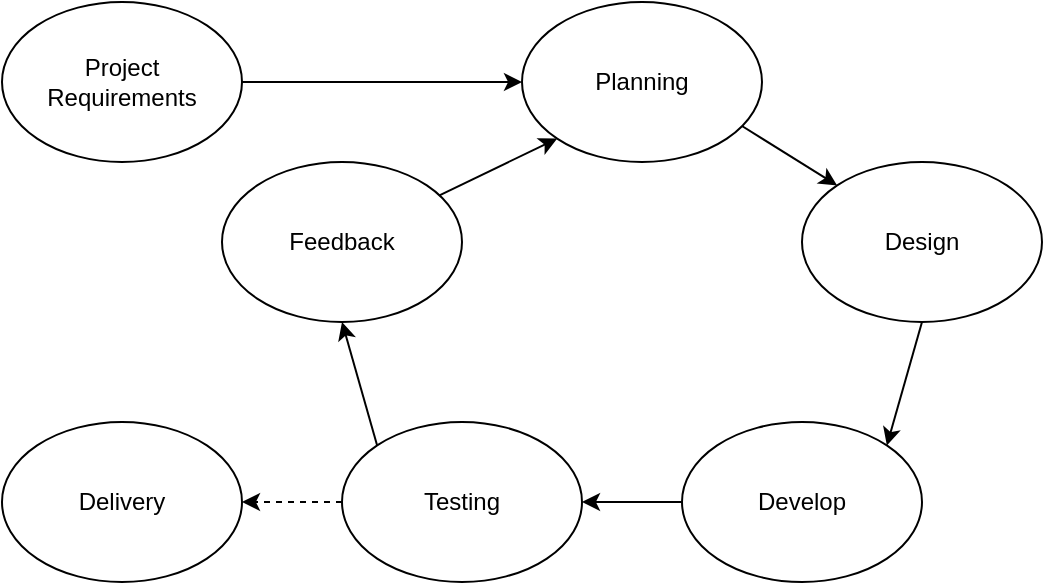 <mxfile version="21.6.1" type="device">
  <diagram name="Page-1" id="cycvBKlqxf5aqk-mUkms">
    <mxGraphModel dx="1444" dy="1590" grid="1" gridSize="10" guides="1" tooltips="1" connect="1" arrows="1" fold="1" page="1" pageScale="1" pageWidth="850" pageHeight="1100" math="0" shadow="0">
      <root>
        <mxCell id="0" />
        <mxCell id="1" parent="0" />
        <mxCell id="gUDENChZjkcXLC0sRtr2-7" value="" style="edgeStyle=orthogonalEdgeStyle;rounded=0;orthogonalLoop=1;jettySize=auto;html=1;entryX=0;entryY=0.5;entryDx=0;entryDy=0;" edge="1" parent="1" source="gUDENChZjkcXLC0sRtr2-1" target="gUDENChZjkcXLC0sRtr2-2">
          <mxGeometry relative="1" as="geometry">
            <mxPoint x="-300" y="320" as="targetPoint" />
          </mxGeometry>
        </mxCell>
        <mxCell id="gUDENChZjkcXLC0sRtr2-1" value="Project&lt;br&gt;Requirements" style="ellipse;whiteSpace=wrap;html=1;" vertex="1" parent="1">
          <mxGeometry x="-520" y="280" width="120" height="80" as="geometry" />
        </mxCell>
        <mxCell id="gUDENChZjkcXLC0sRtr2-2" value="Planning" style="ellipse;whiteSpace=wrap;html=1;" vertex="1" parent="1">
          <mxGeometry x="-260" y="280" width="120" height="80" as="geometry" />
        </mxCell>
        <mxCell id="gUDENChZjkcXLC0sRtr2-3" value="Design" style="ellipse;whiteSpace=wrap;html=1;" vertex="1" parent="1">
          <mxGeometry x="-120" y="360" width="120" height="80" as="geometry" />
        </mxCell>
        <mxCell id="gUDENChZjkcXLC0sRtr2-4" value="Feedback" style="ellipse;whiteSpace=wrap;html=1;" vertex="1" parent="1">
          <mxGeometry x="-410" y="360" width="120" height="80" as="geometry" />
        </mxCell>
        <mxCell id="gUDENChZjkcXLC0sRtr2-15" value="" style="edgeStyle=orthogonalEdgeStyle;rounded=0;orthogonalLoop=1;jettySize=auto;html=1;dashed=1;" edge="1" parent="1" source="gUDENChZjkcXLC0sRtr2-5" target="gUDENChZjkcXLC0sRtr2-14">
          <mxGeometry relative="1" as="geometry" />
        </mxCell>
        <mxCell id="gUDENChZjkcXLC0sRtr2-5" value="Testing" style="ellipse;whiteSpace=wrap;html=1;" vertex="1" parent="1">
          <mxGeometry x="-350" y="490" width="120" height="80" as="geometry" />
        </mxCell>
        <mxCell id="gUDENChZjkcXLC0sRtr2-10" value="" style="endArrow=classic;html=1;rounded=0;entryX=0;entryY=1;entryDx=0;entryDy=0;" edge="1" parent="1" source="gUDENChZjkcXLC0sRtr2-4" target="gUDENChZjkcXLC0sRtr2-2">
          <mxGeometry width="50" height="50" relative="1" as="geometry">
            <mxPoint x="-300" y="410" as="sourcePoint" />
            <mxPoint x="-250" y="360" as="targetPoint" />
          </mxGeometry>
        </mxCell>
        <mxCell id="gUDENChZjkcXLC0sRtr2-11" value="" style="endArrow=classic;html=1;rounded=0;entryX=0.5;entryY=1;entryDx=0;entryDy=0;exitX=0;exitY=0;exitDx=0;exitDy=0;" edge="1" parent="1" source="gUDENChZjkcXLC0sRtr2-5" target="gUDENChZjkcXLC0sRtr2-4">
          <mxGeometry width="50" height="50" relative="1" as="geometry">
            <mxPoint x="-250" y="540" as="sourcePoint" />
            <mxPoint x="-192" y="480" as="targetPoint" />
          </mxGeometry>
        </mxCell>
        <mxCell id="gUDENChZjkcXLC0sRtr2-12" value="" style="endArrow=classic;html=1;rounded=0;entryX=1;entryY=0;entryDx=0;entryDy=0;exitX=0.5;exitY=1;exitDx=0;exitDy=0;" edge="1" parent="1" source="gUDENChZjkcXLC0sRtr2-3" target="gUDENChZjkcXLC0sRtr2-17">
          <mxGeometry width="50" height="50" relative="1" as="geometry">
            <mxPoint x="-100" y="471" as="sourcePoint" />
            <mxPoint x="-42" y="409" as="targetPoint" />
          </mxGeometry>
        </mxCell>
        <mxCell id="gUDENChZjkcXLC0sRtr2-13" value="" style="endArrow=classic;html=1;rounded=0;entryX=0;entryY=0;entryDx=0;entryDy=0;" edge="1" parent="1" target="gUDENChZjkcXLC0sRtr2-3">
          <mxGeometry width="50" height="50" relative="1" as="geometry">
            <mxPoint x="-150" y="342" as="sourcePoint" />
            <mxPoint x="-92" y="280" as="targetPoint" />
          </mxGeometry>
        </mxCell>
        <mxCell id="gUDENChZjkcXLC0sRtr2-14" value="Delivery" style="ellipse;whiteSpace=wrap;html=1;" vertex="1" parent="1">
          <mxGeometry x="-520" y="490" width="120" height="80" as="geometry" />
        </mxCell>
        <mxCell id="gUDENChZjkcXLC0sRtr2-17" value="Develop" style="ellipse;whiteSpace=wrap;html=1;" vertex="1" parent="1">
          <mxGeometry x="-180" y="490" width="120" height="80" as="geometry" />
        </mxCell>
        <mxCell id="gUDENChZjkcXLC0sRtr2-20" value="" style="endArrow=classic;html=1;rounded=0;exitX=0;exitY=0.5;exitDx=0;exitDy=0;entryX=1;entryY=0.5;entryDx=0;entryDy=0;" edge="1" parent="1" source="gUDENChZjkcXLC0sRtr2-17" target="gUDENChZjkcXLC0sRtr2-5">
          <mxGeometry width="50" height="50" relative="1" as="geometry">
            <mxPoint x="-200" y="530" as="sourcePoint" />
            <mxPoint x="-210" y="610" as="targetPoint" />
          </mxGeometry>
        </mxCell>
      </root>
    </mxGraphModel>
  </diagram>
</mxfile>

